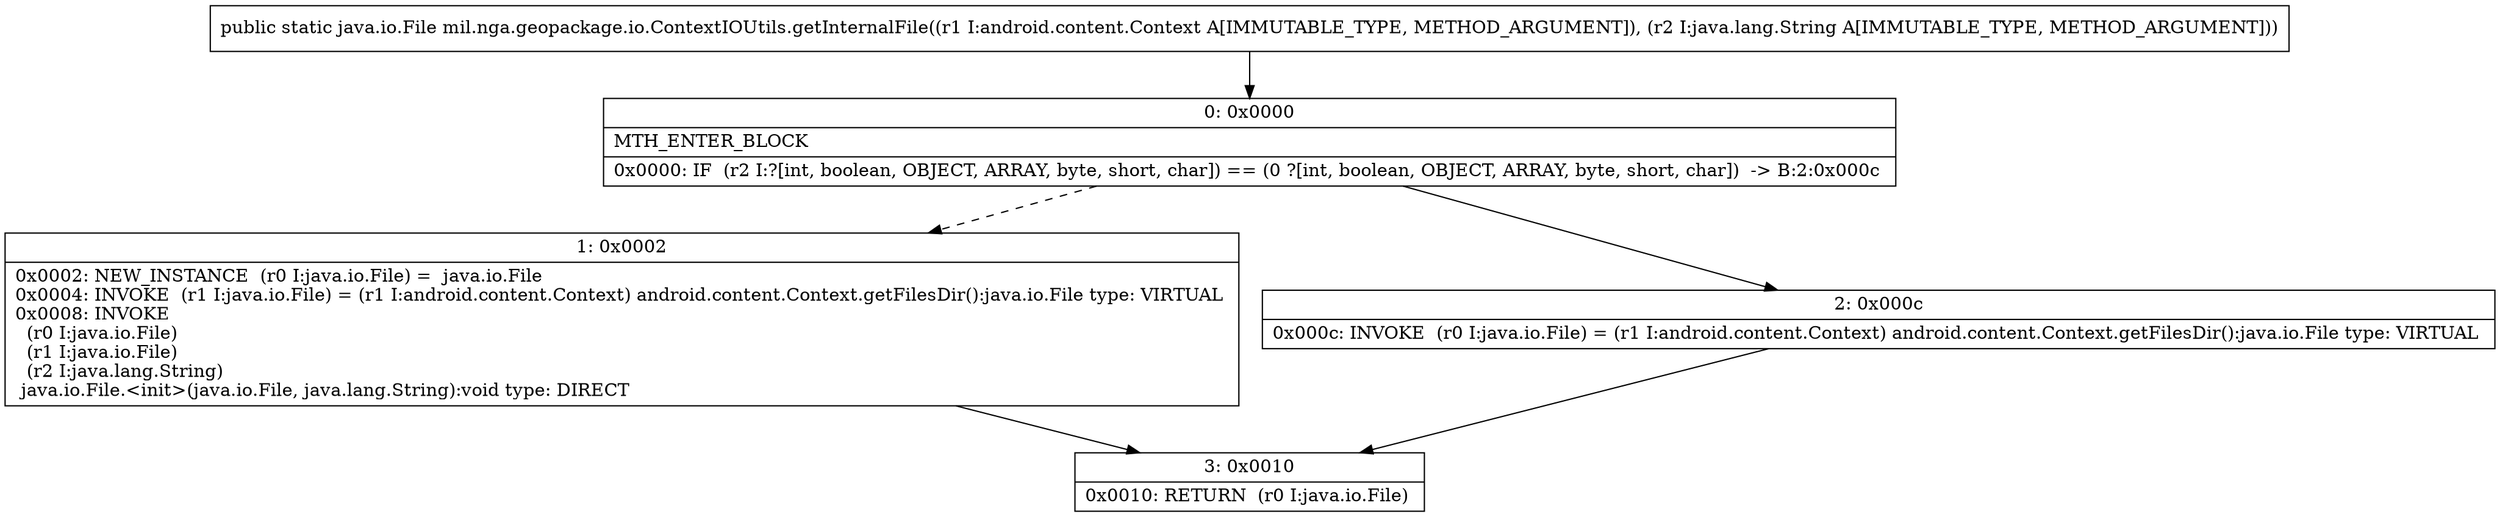 digraph "CFG formil.nga.geopackage.io.ContextIOUtils.getInternalFile(Landroid\/content\/Context;Ljava\/lang\/String;)Ljava\/io\/File;" {
Node_0 [shape=record,label="{0\:\ 0x0000|MTH_ENTER_BLOCK\l|0x0000: IF  (r2 I:?[int, boolean, OBJECT, ARRAY, byte, short, char]) == (0 ?[int, boolean, OBJECT, ARRAY, byte, short, char])  \-\> B:2:0x000c \l}"];
Node_1 [shape=record,label="{1\:\ 0x0002|0x0002: NEW_INSTANCE  (r0 I:java.io.File) =  java.io.File \l0x0004: INVOKE  (r1 I:java.io.File) = (r1 I:android.content.Context) android.content.Context.getFilesDir():java.io.File type: VIRTUAL \l0x0008: INVOKE  \l  (r0 I:java.io.File)\l  (r1 I:java.io.File)\l  (r2 I:java.lang.String)\l java.io.File.\<init\>(java.io.File, java.lang.String):void type: DIRECT \l}"];
Node_2 [shape=record,label="{2\:\ 0x000c|0x000c: INVOKE  (r0 I:java.io.File) = (r1 I:android.content.Context) android.content.Context.getFilesDir():java.io.File type: VIRTUAL \l}"];
Node_3 [shape=record,label="{3\:\ 0x0010|0x0010: RETURN  (r0 I:java.io.File) \l}"];
MethodNode[shape=record,label="{public static java.io.File mil.nga.geopackage.io.ContextIOUtils.getInternalFile((r1 I:android.content.Context A[IMMUTABLE_TYPE, METHOD_ARGUMENT]), (r2 I:java.lang.String A[IMMUTABLE_TYPE, METHOD_ARGUMENT])) }"];
MethodNode -> Node_0;
Node_0 -> Node_1[style=dashed];
Node_0 -> Node_2;
Node_1 -> Node_3;
Node_2 -> Node_3;
}

